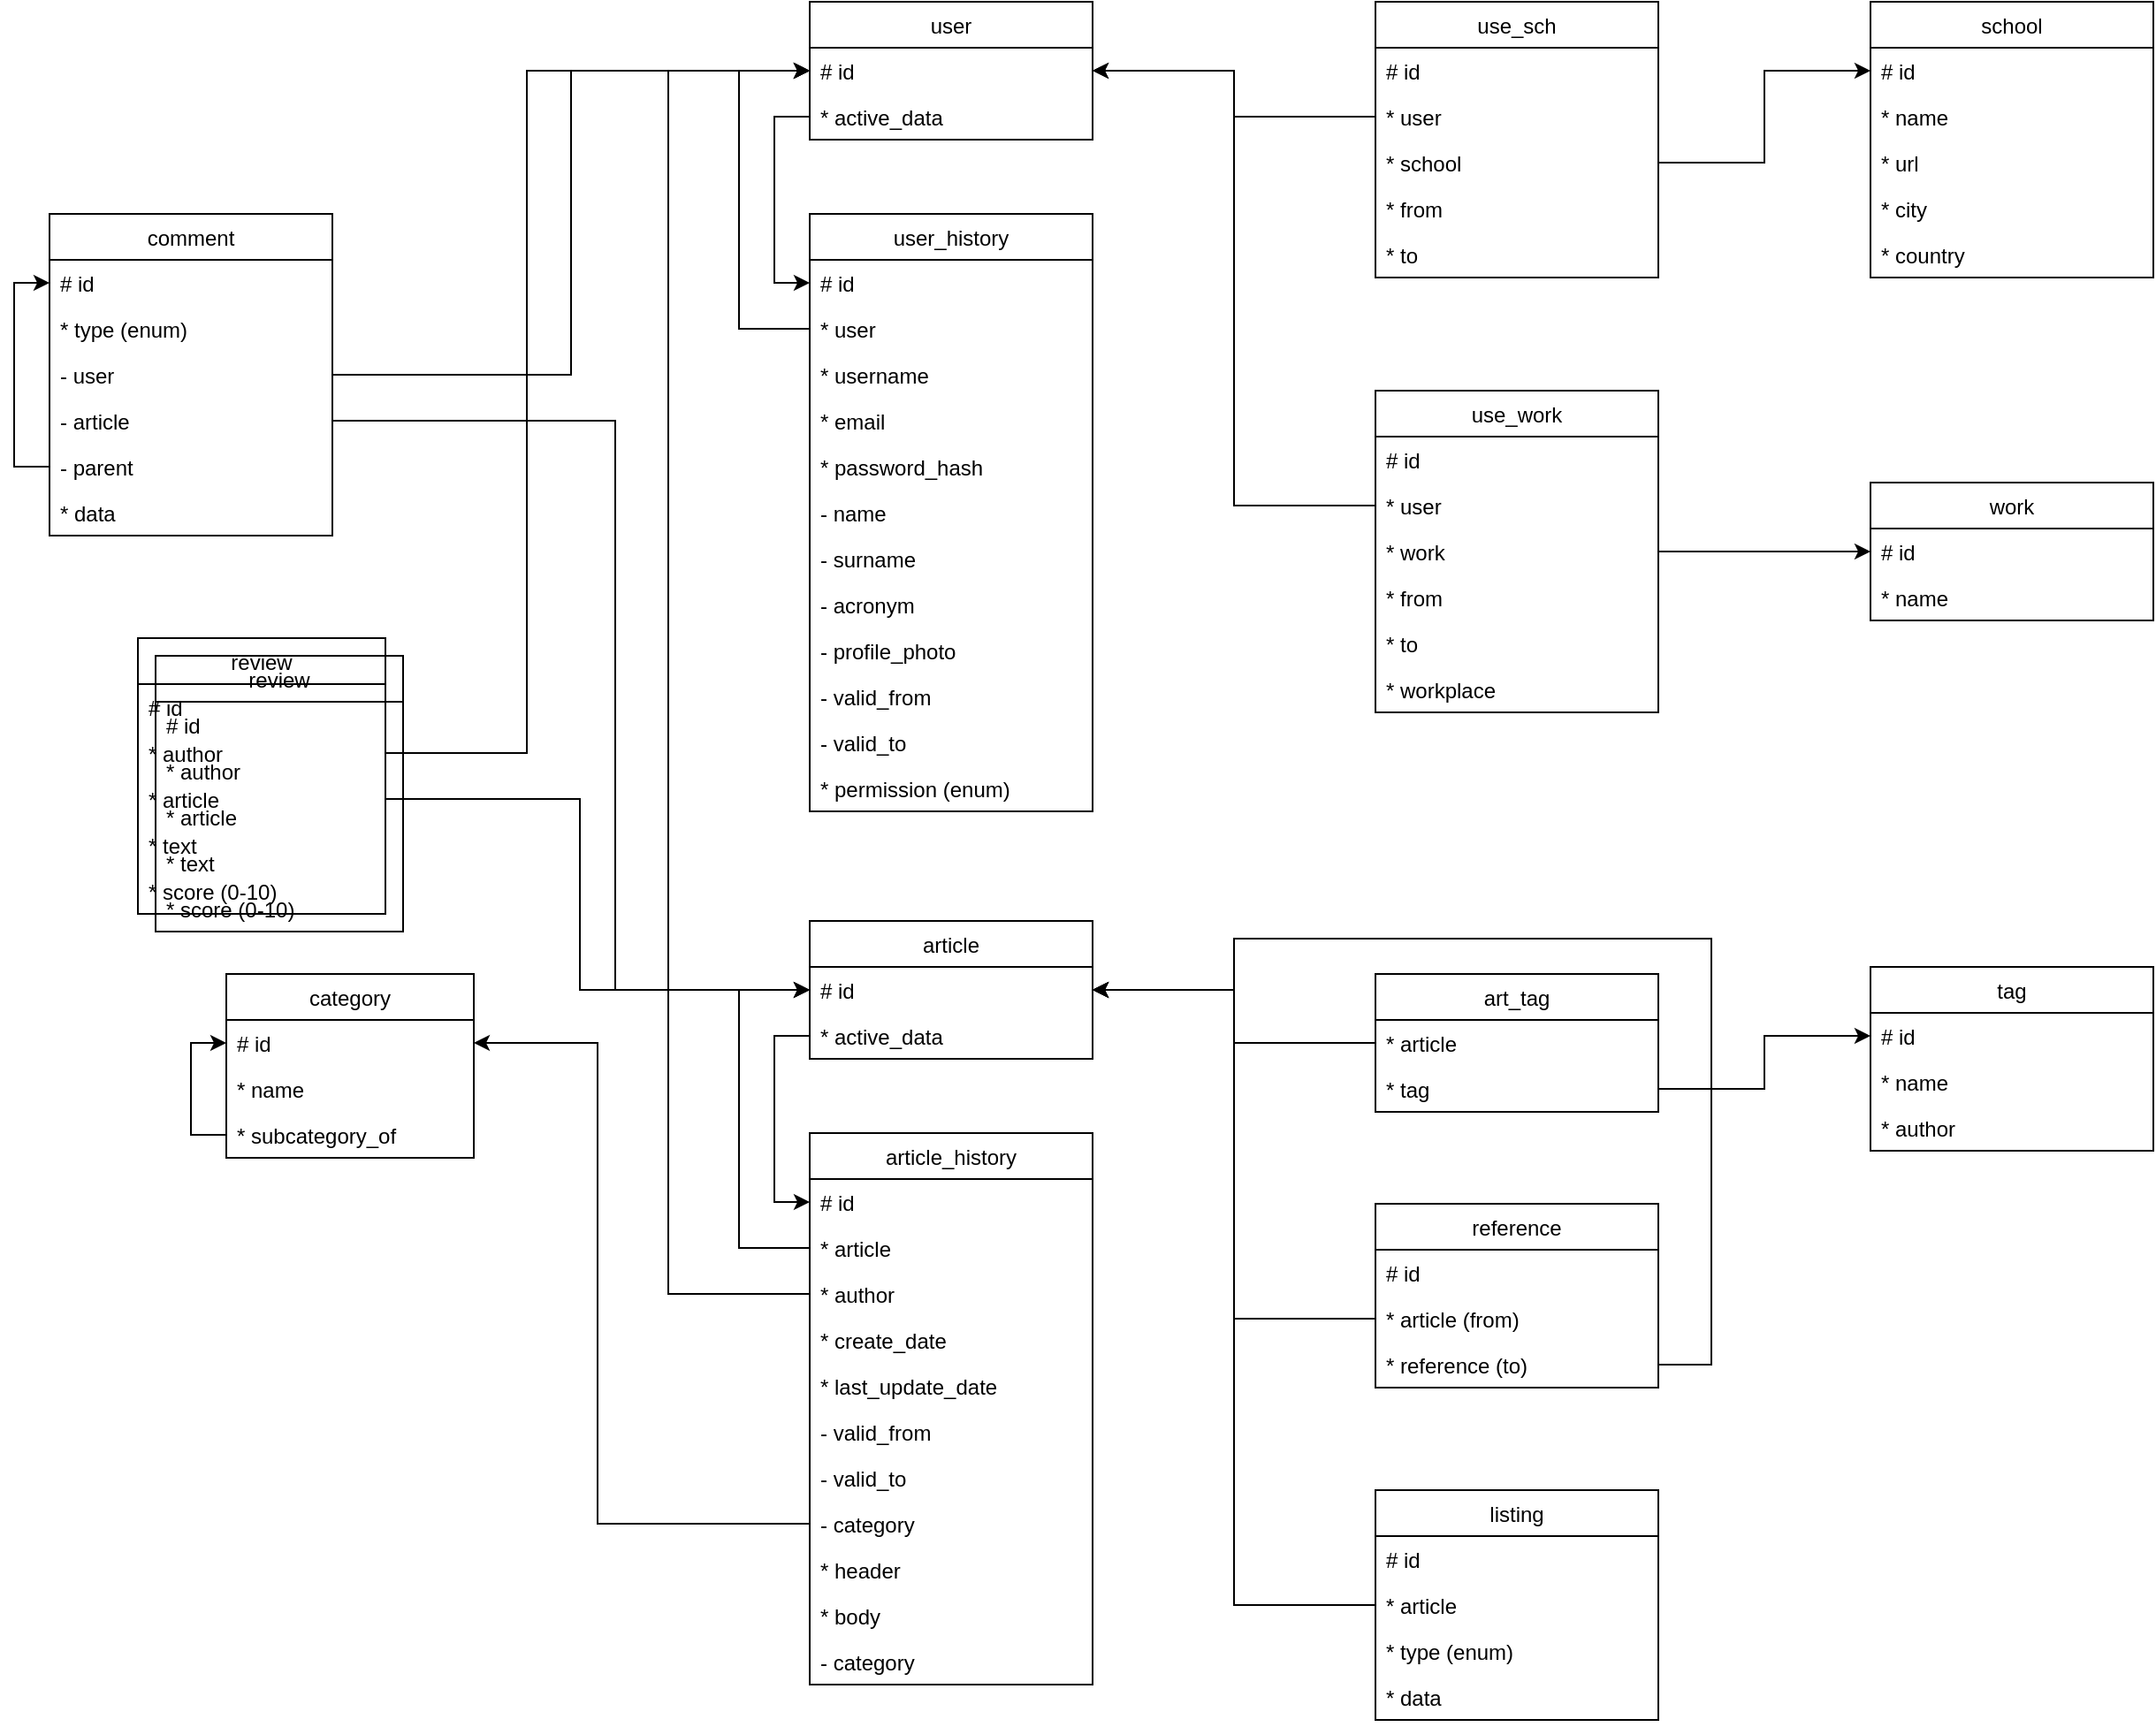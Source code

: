 <mxfile version="12.9.3" type="device"><diagram id="JvazADtCFa9MRo5iJ1NF" name="Page-1"><mxGraphModel dx="3200" dy="1174" grid="1" gridSize="10" guides="1" tooltips="1" connect="1" arrows="1" fold="1" page="1" pageScale="1" pageWidth="1169" pageHeight="827" background="none" math="0" shadow="0"><root><mxCell id="0"/><mxCell id="1" parent="0"/><mxCell id="VIDvKCLMks86Vy_skXBX-1" value="user" style="swimlane;fontStyle=0;childLayout=stackLayout;horizontal=1;startSize=26;fillColor=none;horizontalStack=0;resizeParent=1;resizeParentMax=0;resizeLast=0;collapsible=1;marginBottom=0;" vertex="1" parent="1"><mxGeometry x="200" y="280" width="160" height="78" as="geometry"/></mxCell><mxCell id="VIDvKCLMks86Vy_skXBX-2" value="# id" style="text;strokeColor=none;fillColor=none;align=left;verticalAlign=top;spacingLeft=4;spacingRight=4;overflow=hidden;rotatable=0;points=[[0,0.5],[1,0.5]];portConstraint=eastwest;" vertex="1" parent="VIDvKCLMks86Vy_skXBX-1"><mxGeometry y="26" width="160" height="26" as="geometry"/></mxCell><mxCell id="VIDvKCLMks86Vy_skXBX-77" value="* active_data" style="text;strokeColor=none;fillColor=none;align=left;verticalAlign=top;spacingLeft=4;spacingRight=4;overflow=hidden;rotatable=0;points=[[0,0.5],[1,0.5]];portConstraint=eastwest;" vertex="1" parent="VIDvKCLMks86Vy_skXBX-1"><mxGeometry y="52" width="160" height="26" as="geometry"/></mxCell><mxCell id="VIDvKCLMks86Vy_skXBX-10" value="user_history" style="swimlane;fontStyle=0;childLayout=stackLayout;horizontal=1;startSize=26;fillColor=none;horizontalStack=0;resizeParent=1;resizeParentMax=0;resizeLast=0;collapsible=1;marginBottom=0;" vertex="1" parent="1"><mxGeometry x="200" y="400" width="160" height="338" as="geometry"/></mxCell><mxCell id="VIDvKCLMks86Vy_skXBX-79" value="# id" style="text;strokeColor=none;fillColor=none;align=left;verticalAlign=top;spacingLeft=4;spacingRight=4;overflow=hidden;rotatable=0;points=[[0,0.5],[1,0.5]];portConstraint=eastwest;" vertex="1" parent="VIDvKCLMks86Vy_skXBX-10"><mxGeometry y="26" width="160" height="26" as="geometry"/></mxCell><mxCell id="VIDvKCLMks86Vy_skXBX-11" value="* user" style="text;strokeColor=none;fillColor=none;align=left;verticalAlign=top;spacingLeft=4;spacingRight=4;overflow=hidden;rotatable=0;points=[[0,0.5],[1,0.5]];portConstraint=eastwest;" vertex="1" parent="VIDvKCLMks86Vy_skXBX-10"><mxGeometry y="52" width="160" height="26" as="geometry"/></mxCell><mxCell id="VIDvKCLMks86Vy_skXBX-12" value="* username" style="text;strokeColor=none;fillColor=none;align=left;verticalAlign=top;spacingLeft=4;spacingRight=4;overflow=hidden;rotatable=0;points=[[0,0.5],[1,0.5]];portConstraint=eastwest;" vertex="1" parent="VIDvKCLMks86Vy_skXBX-10"><mxGeometry y="78" width="160" height="26" as="geometry"/></mxCell><mxCell id="VIDvKCLMks86Vy_skXBX-14" value="* email" style="text;strokeColor=none;fillColor=none;align=left;verticalAlign=top;spacingLeft=4;spacingRight=4;overflow=hidden;rotatable=0;points=[[0,0.5],[1,0.5]];portConstraint=eastwest;" vertex="1" parent="VIDvKCLMks86Vy_skXBX-10"><mxGeometry y="104" width="160" height="26" as="geometry"/></mxCell><mxCell id="VIDvKCLMks86Vy_skXBX-15" value="* password_hash" style="text;strokeColor=none;fillColor=none;align=left;verticalAlign=top;spacingLeft=4;spacingRight=4;overflow=hidden;rotatable=0;points=[[0,0.5],[1,0.5]];portConstraint=eastwest;" vertex="1" parent="VIDvKCLMks86Vy_skXBX-10"><mxGeometry y="130" width="160" height="26" as="geometry"/></mxCell><mxCell id="VIDvKCLMks86Vy_skXBX-16" value="- name" style="text;strokeColor=none;fillColor=none;align=left;verticalAlign=top;spacingLeft=4;spacingRight=4;overflow=hidden;rotatable=0;points=[[0,0.5],[1,0.5]];portConstraint=eastwest;" vertex="1" parent="VIDvKCLMks86Vy_skXBX-10"><mxGeometry y="156" width="160" height="26" as="geometry"/></mxCell><mxCell id="VIDvKCLMks86Vy_skXBX-17" value="- surname" style="text;strokeColor=none;fillColor=none;align=left;verticalAlign=top;spacingLeft=4;spacingRight=4;overflow=hidden;rotatable=0;points=[[0,0.5],[1,0.5]];portConstraint=eastwest;" vertex="1" parent="VIDvKCLMks86Vy_skXBX-10"><mxGeometry y="182" width="160" height="26" as="geometry"/></mxCell><mxCell id="VIDvKCLMks86Vy_skXBX-18" value="- acronym" style="text;strokeColor=none;fillColor=none;align=left;verticalAlign=top;spacingLeft=4;spacingRight=4;overflow=hidden;rotatable=0;points=[[0,0.5],[1,0.5]];portConstraint=eastwest;" vertex="1" parent="VIDvKCLMks86Vy_skXBX-10"><mxGeometry y="208" width="160" height="26" as="geometry"/></mxCell><mxCell id="VIDvKCLMks86Vy_skXBX-19" value="- profile_photo" style="text;strokeColor=none;fillColor=none;align=left;verticalAlign=top;spacingLeft=4;spacingRight=4;overflow=hidden;rotatable=0;points=[[0,0.5],[1,0.5]];portConstraint=eastwest;" vertex="1" parent="VIDvKCLMks86Vy_skXBX-10"><mxGeometry y="234" width="160" height="26" as="geometry"/></mxCell><mxCell id="VIDvKCLMks86Vy_skXBX-75" value="- valid_from" style="text;strokeColor=none;fillColor=none;align=left;verticalAlign=top;spacingLeft=4;spacingRight=4;overflow=hidden;rotatable=0;points=[[0,0.5],[1,0.5]];portConstraint=eastwest;" vertex="1" parent="VIDvKCLMks86Vy_skXBX-10"><mxGeometry y="260" width="160" height="26" as="geometry"/></mxCell><mxCell id="VIDvKCLMks86Vy_skXBX-76" value="- valid_to" style="text;strokeColor=none;fillColor=none;align=left;verticalAlign=top;spacingLeft=4;spacingRight=4;overflow=hidden;rotatable=0;points=[[0,0.5],[1,0.5]];portConstraint=eastwest;" vertex="1" parent="VIDvKCLMks86Vy_skXBX-10"><mxGeometry y="286" width="160" height="26" as="geometry"/></mxCell><mxCell id="VIDvKCLMks86Vy_skXBX-126" value="* permission (enum)" style="text;strokeColor=none;fillColor=none;align=left;verticalAlign=top;spacingLeft=4;spacingRight=4;overflow=hidden;rotatable=0;points=[[0,0.5],[1,0.5]];portConstraint=eastwest;" vertex="1" parent="VIDvKCLMks86Vy_skXBX-10"><mxGeometry y="312" width="160" height="26" as="geometry"/></mxCell><mxCell id="VIDvKCLMks86Vy_skXBX-21" value="school" style="swimlane;fontStyle=0;childLayout=stackLayout;horizontal=1;startSize=26;fillColor=none;horizontalStack=0;resizeParent=1;resizeParentMax=0;resizeLast=0;collapsible=1;marginBottom=0;" vertex="1" parent="1"><mxGeometry x="800" y="280" width="160" height="156" as="geometry"/></mxCell><mxCell id="VIDvKCLMks86Vy_skXBX-22" value="# id" style="text;strokeColor=none;fillColor=none;align=left;verticalAlign=top;spacingLeft=4;spacingRight=4;overflow=hidden;rotatable=0;points=[[0,0.5],[1,0.5]];portConstraint=eastwest;" vertex="1" parent="VIDvKCLMks86Vy_skXBX-21"><mxGeometry y="26" width="160" height="26" as="geometry"/></mxCell><mxCell id="VIDvKCLMks86Vy_skXBX-23" value="* name" style="text;strokeColor=none;fillColor=none;align=left;verticalAlign=top;spacingLeft=4;spacingRight=4;overflow=hidden;rotatable=0;points=[[0,0.5],[1,0.5]];portConstraint=eastwest;" vertex="1" parent="VIDvKCLMks86Vy_skXBX-21"><mxGeometry y="52" width="160" height="26" as="geometry"/></mxCell><mxCell id="VIDvKCLMks86Vy_skXBX-25" value="* url" style="text;strokeColor=none;fillColor=none;align=left;verticalAlign=top;spacingLeft=4;spacingRight=4;overflow=hidden;rotatable=0;points=[[0,0.5],[1,0.5]];portConstraint=eastwest;" vertex="1" parent="VIDvKCLMks86Vy_skXBX-21"><mxGeometry y="78" width="160" height="26" as="geometry"/></mxCell><mxCell id="VIDvKCLMks86Vy_skXBX-26" value="* city" style="text;strokeColor=none;fillColor=none;align=left;verticalAlign=top;spacingLeft=4;spacingRight=4;overflow=hidden;rotatable=0;points=[[0,0.5],[1,0.5]];portConstraint=eastwest;" vertex="1" parent="VIDvKCLMks86Vy_skXBX-21"><mxGeometry y="104" width="160" height="26" as="geometry"/></mxCell><mxCell id="VIDvKCLMks86Vy_skXBX-24" value="* country" style="text;strokeColor=none;fillColor=none;align=left;verticalAlign=top;spacingLeft=4;spacingRight=4;overflow=hidden;rotatable=0;points=[[0,0.5],[1,0.5]];portConstraint=eastwest;" vertex="1" parent="VIDvKCLMks86Vy_skXBX-21"><mxGeometry y="130" width="160" height="26" as="geometry"/></mxCell><mxCell id="VIDvKCLMks86Vy_skXBX-31" value="use_sch" style="swimlane;fontStyle=0;childLayout=stackLayout;horizontal=1;startSize=26;fillColor=none;horizontalStack=0;resizeParent=1;resizeParentMax=0;resizeLast=0;collapsible=1;marginBottom=0;" vertex="1" parent="1"><mxGeometry x="520" y="280" width="160" height="156" as="geometry"/></mxCell><mxCell id="VIDvKCLMks86Vy_skXBX-32" value="# id" style="text;strokeColor=none;fillColor=none;align=left;verticalAlign=top;spacingLeft=4;spacingRight=4;overflow=hidden;rotatable=0;points=[[0,0.5],[1,0.5]];portConstraint=eastwest;" vertex="1" parent="VIDvKCLMks86Vy_skXBX-31"><mxGeometry y="26" width="160" height="26" as="geometry"/></mxCell><mxCell id="VIDvKCLMks86Vy_skXBX-33" value="* user" style="text;strokeColor=none;fillColor=none;align=left;verticalAlign=top;spacingLeft=4;spacingRight=4;overflow=hidden;rotatable=0;points=[[0,0.5],[1,0.5]];portConstraint=eastwest;" vertex="1" parent="VIDvKCLMks86Vy_skXBX-31"><mxGeometry y="52" width="160" height="26" as="geometry"/></mxCell><mxCell id="VIDvKCLMks86Vy_skXBX-38" value="* school" style="text;strokeColor=none;fillColor=none;align=left;verticalAlign=top;spacingLeft=4;spacingRight=4;overflow=hidden;rotatable=0;points=[[0,0.5],[1,0.5]];portConstraint=eastwest;" vertex="1" parent="VIDvKCLMks86Vy_skXBX-31"><mxGeometry y="78" width="160" height="26" as="geometry"/></mxCell><mxCell id="VIDvKCLMks86Vy_skXBX-39" value="* from" style="text;strokeColor=none;fillColor=none;align=left;verticalAlign=top;spacingLeft=4;spacingRight=4;overflow=hidden;rotatable=0;points=[[0,0.5],[1,0.5]];portConstraint=eastwest;" vertex="1" parent="VIDvKCLMks86Vy_skXBX-31"><mxGeometry y="104" width="160" height="26" as="geometry"/></mxCell><mxCell id="VIDvKCLMks86Vy_skXBX-34" value="* to" style="text;strokeColor=none;fillColor=none;align=left;verticalAlign=top;spacingLeft=4;spacingRight=4;overflow=hidden;rotatable=0;points=[[0,0.5],[1,0.5]];portConstraint=eastwest;" vertex="1" parent="VIDvKCLMks86Vy_skXBX-31"><mxGeometry y="130" width="160" height="26" as="geometry"/></mxCell><mxCell id="VIDvKCLMks86Vy_skXBX-40" style="edgeStyle=orthogonalEdgeStyle;rounded=0;orthogonalLoop=1;jettySize=auto;html=1;exitX=1;exitY=0.5;exitDx=0;exitDy=0;entryX=0;entryY=0.5;entryDx=0;entryDy=0;" edge="1" parent="1" source="VIDvKCLMks86Vy_skXBX-38" target="VIDvKCLMks86Vy_skXBX-22"><mxGeometry relative="1" as="geometry"/></mxCell><mxCell id="VIDvKCLMks86Vy_skXBX-41" style="edgeStyle=orthogonalEdgeStyle;rounded=0;orthogonalLoop=1;jettySize=auto;html=1;exitX=0;exitY=0.5;exitDx=0;exitDy=0;entryX=1;entryY=0.5;entryDx=0;entryDy=0;" edge="1" parent="1" source="VIDvKCLMks86Vy_skXBX-33" target="VIDvKCLMks86Vy_skXBX-2"><mxGeometry relative="1" as="geometry"/></mxCell><mxCell id="VIDvKCLMks86Vy_skXBX-42" style="edgeStyle=orthogonalEdgeStyle;rounded=0;orthogonalLoop=1;jettySize=auto;html=1;exitX=0;exitY=0.5;exitDx=0;exitDy=0;entryX=0;entryY=0.5;entryDx=0;entryDy=0;" edge="1" parent="1" source="VIDvKCLMks86Vy_skXBX-11" target="VIDvKCLMks86Vy_skXBX-2"><mxGeometry relative="1" as="geometry"><Array as="points"><mxPoint x="160" y="465"/><mxPoint x="160" y="319"/></Array></mxGeometry></mxCell><mxCell id="VIDvKCLMks86Vy_skXBX-43" value="use_work" style="swimlane;fontStyle=0;childLayout=stackLayout;horizontal=1;startSize=26;fillColor=none;horizontalStack=0;resizeParent=1;resizeParentMax=0;resizeLast=0;collapsible=1;marginBottom=0;" vertex="1" parent="1"><mxGeometry x="520" y="500" width="160" height="182" as="geometry"/></mxCell><mxCell id="VIDvKCLMks86Vy_skXBX-44" value="# id" style="text;strokeColor=none;fillColor=none;align=left;verticalAlign=top;spacingLeft=4;spacingRight=4;overflow=hidden;rotatable=0;points=[[0,0.5],[1,0.5]];portConstraint=eastwest;" vertex="1" parent="VIDvKCLMks86Vy_skXBX-43"><mxGeometry y="26" width="160" height="26" as="geometry"/></mxCell><mxCell id="VIDvKCLMks86Vy_skXBX-45" value="* user" style="text;strokeColor=none;fillColor=none;align=left;verticalAlign=top;spacingLeft=4;spacingRight=4;overflow=hidden;rotatable=0;points=[[0,0.5],[1,0.5]];portConstraint=eastwest;" vertex="1" parent="VIDvKCLMks86Vy_skXBX-43"><mxGeometry y="52" width="160" height="26" as="geometry"/></mxCell><mxCell id="VIDvKCLMks86Vy_skXBX-46" value="* work" style="text;strokeColor=none;fillColor=none;align=left;verticalAlign=top;spacingLeft=4;spacingRight=4;overflow=hidden;rotatable=0;points=[[0,0.5],[1,0.5]];portConstraint=eastwest;" vertex="1" parent="VIDvKCLMks86Vy_skXBX-43"><mxGeometry y="78" width="160" height="26" as="geometry"/></mxCell><mxCell id="VIDvKCLMks86Vy_skXBX-47" value="* from" style="text;strokeColor=none;fillColor=none;align=left;verticalAlign=top;spacingLeft=4;spacingRight=4;overflow=hidden;rotatable=0;points=[[0,0.5],[1,0.5]];portConstraint=eastwest;" vertex="1" parent="VIDvKCLMks86Vy_skXBX-43"><mxGeometry y="104" width="160" height="26" as="geometry"/></mxCell><mxCell id="VIDvKCLMks86Vy_skXBX-48" value="* to" style="text;strokeColor=none;fillColor=none;align=left;verticalAlign=top;spacingLeft=4;spacingRight=4;overflow=hidden;rotatable=0;points=[[0,0.5],[1,0.5]];portConstraint=eastwest;" vertex="1" parent="VIDvKCLMks86Vy_skXBX-43"><mxGeometry y="130" width="160" height="26" as="geometry"/></mxCell><mxCell id="VIDvKCLMks86Vy_skXBX-49" value="* workplace" style="text;strokeColor=none;fillColor=none;align=left;verticalAlign=top;spacingLeft=4;spacingRight=4;overflow=hidden;rotatable=0;points=[[0,0.5],[1,0.5]];portConstraint=eastwest;" vertex="1" parent="VIDvKCLMks86Vy_skXBX-43"><mxGeometry y="156" width="160" height="26" as="geometry"/></mxCell><mxCell id="VIDvKCLMks86Vy_skXBX-50" style="edgeStyle=orthogonalEdgeStyle;rounded=0;orthogonalLoop=1;jettySize=auto;html=1;exitX=1;exitY=0.5;exitDx=0;exitDy=0;entryX=0;entryY=0.5;entryDx=0;entryDy=0;" edge="1" parent="1" source="VIDvKCLMks86Vy_skXBX-46" target="VIDvKCLMks86Vy_skXBX-28"><mxGeometry relative="1" as="geometry"/></mxCell><mxCell id="VIDvKCLMks86Vy_skXBX-51" style="edgeStyle=orthogonalEdgeStyle;rounded=0;orthogonalLoop=1;jettySize=auto;html=1;exitX=0;exitY=0.5;exitDx=0;exitDy=0;entryX=1;entryY=0.5;entryDx=0;entryDy=0;" edge="1" parent="1" source="VIDvKCLMks86Vy_skXBX-45" target="VIDvKCLMks86Vy_skXBX-2"><mxGeometry relative="1" as="geometry"/></mxCell><mxCell id="VIDvKCLMks86Vy_skXBX-81" style="edgeStyle=orthogonalEdgeStyle;rounded=0;orthogonalLoop=1;jettySize=auto;html=1;exitX=0;exitY=0.5;exitDx=0;exitDy=0;entryX=0;entryY=0.5;entryDx=0;entryDy=0;" edge="1" parent="1" source="VIDvKCLMks86Vy_skXBX-77" target="VIDvKCLMks86Vy_skXBX-79"><mxGeometry relative="1" as="geometry"><Array as="points"><mxPoint x="180" y="345"/><mxPoint x="180" y="439"/></Array></mxGeometry></mxCell><mxCell id="VIDvKCLMks86Vy_skXBX-71" value="article" style="swimlane;fontStyle=0;childLayout=stackLayout;horizontal=1;startSize=26;fillColor=none;horizontalStack=0;resizeParent=1;resizeParentMax=0;resizeLast=0;collapsible=1;marginBottom=0;" vertex="1" parent="1"><mxGeometry x="200" y="800" width="160" height="78" as="geometry"><mxRectangle x="200" y="760" width="90" height="26" as="alternateBounds"/></mxGeometry></mxCell><mxCell id="VIDvKCLMks86Vy_skXBX-72" value="# id" style="text;strokeColor=none;fillColor=none;align=left;verticalAlign=top;spacingLeft=4;spacingRight=4;overflow=hidden;rotatable=0;points=[[0,0.5],[1,0.5]];portConstraint=eastwest;" vertex="1" parent="VIDvKCLMks86Vy_skXBX-71"><mxGeometry y="26" width="160" height="26" as="geometry"/></mxCell><mxCell id="VIDvKCLMks86Vy_skXBX-82" value="* active_data" style="text;strokeColor=none;fillColor=none;align=left;verticalAlign=top;spacingLeft=4;spacingRight=4;overflow=hidden;rotatable=0;points=[[0,0.5],[1,0.5]];portConstraint=eastwest;" vertex="1" parent="VIDvKCLMks86Vy_skXBX-71"><mxGeometry y="52" width="160" height="26" as="geometry"/></mxCell><mxCell id="VIDvKCLMks86Vy_skXBX-27" value="work" style="swimlane;fontStyle=0;childLayout=stackLayout;horizontal=1;startSize=26;fillColor=none;horizontalStack=0;resizeParent=1;resizeParentMax=0;resizeLast=0;collapsible=1;marginBottom=0;" vertex="1" parent="1"><mxGeometry x="800" y="552" width="160" height="78" as="geometry"/></mxCell><mxCell id="VIDvKCLMks86Vy_skXBX-28" value="# id" style="text;strokeColor=none;fillColor=none;align=left;verticalAlign=top;spacingLeft=4;spacingRight=4;overflow=hidden;rotatable=0;points=[[0,0.5],[1,0.5]];portConstraint=eastwest;" vertex="1" parent="VIDvKCLMks86Vy_skXBX-27"><mxGeometry y="26" width="160" height="26" as="geometry"/></mxCell><mxCell id="VIDvKCLMks86Vy_skXBX-29" value="* name" style="text;strokeColor=none;fillColor=none;align=left;verticalAlign=top;spacingLeft=4;spacingRight=4;overflow=hidden;rotatable=0;points=[[0,0.5],[1,0.5]];portConstraint=eastwest;" vertex="1" parent="VIDvKCLMks86Vy_skXBX-27"><mxGeometry y="52" width="160" height="26" as="geometry"/></mxCell><mxCell id="VIDvKCLMks86Vy_skXBX-83" value="article_history" style="swimlane;fontStyle=0;childLayout=stackLayout;horizontal=1;startSize=26;fillColor=none;horizontalStack=0;resizeParent=1;resizeParentMax=0;resizeLast=0;collapsible=1;marginBottom=0;" vertex="1" parent="1"><mxGeometry x="200" y="920" width="160" height="312" as="geometry"/></mxCell><mxCell id="VIDvKCLMks86Vy_skXBX-84" value="# id" style="text;strokeColor=none;fillColor=none;align=left;verticalAlign=top;spacingLeft=4;spacingRight=4;overflow=hidden;rotatable=0;points=[[0,0.5],[1,0.5]];portConstraint=eastwest;" vertex="1" parent="VIDvKCLMks86Vy_skXBX-83"><mxGeometry y="26" width="160" height="26" as="geometry"/></mxCell><mxCell id="VIDvKCLMks86Vy_skXBX-85" value="* article" style="text;strokeColor=none;fillColor=none;align=left;verticalAlign=top;spacingLeft=4;spacingRight=4;overflow=hidden;rotatable=0;points=[[0,0.5],[1,0.5]];portConstraint=eastwest;" vertex="1" parent="VIDvKCLMks86Vy_skXBX-83"><mxGeometry y="52" width="160" height="26" as="geometry"/></mxCell><mxCell id="VIDvKCLMks86Vy_skXBX-86" value="* author" style="text;strokeColor=none;fillColor=none;align=left;verticalAlign=top;spacingLeft=4;spacingRight=4;overflow=hidden;rotatable=0;points=[[0,0.5],[1,0.5]];portConstraint=eastwest;" vertex="1" parent="VIDvKCLMks86Vy_skXBX-83"><mxGeometry y="78" width="160" height="26" as="geometry"/></mxCell><mxCell id="VIDvKCLMks86Vy_skXBX-87" value="* create_date" style="text;strokeColor=none;fillColor=none;align=left;verticalAlign=top;spacingLeft=4;spacingRight=4;overflow=hidden;rotatable=0;points=[[0,0.5],[1,0.5]];portConstraint=eastwest;" vertex="1" parent="VIDvKCLMks86Vy_skXBX-83"><mxGeometry y="104" width="160" height="26" as="geometry"/></mxCell><mxCell id="VIDvKCLMks86Vy_skXBX-88" value="* last_update_date" style="text;strokeColor=none;fillColor=none;align=left;verticalAlign=top;spacingLeft=4;spacingRight=4;overflow=hidden;rotatable=0;points=[[0,0.5],[1,0.5]];portConstraint=eastwest;" vertex="1" parent="VIDvKCLMks86Vy_skXBX-83"><mxGeometry y="130" width="160" height="26" as="geometry"/></mxCell><mxCell id="VIDvKCLMks86Vy_skXBX-89" value="- valid_from" style="text;strokeColor=none;fillColor=none;align=left;verticalAlign=top;spacingLeft=4;spacingRight=4;overflow=hidden;rotatable=0;points=[[0,0.5],[1,0.5]];portConstraint=eastwest;" vertex="1" parent="VIDvKCLMks86Vy_skXBX-83"><mxGeometry y="156" width="160" height="26" as="geometry"/></mxCell><mxCell id="VIDvKCLMks86Vy_skXBX-90" value="- valid_to" style="text;strokeColor=none;fillColor=none;align=left;verticalAlign=top;spacingLeft=4;spacingRight=4;overflow=hidden;rotatable=0;points=[[0,0.5],[1,0.5]];portConstraint=eastwest;" vertex="1" parent="VIDvKCLMks86Vy_skXBX-83"><mxGeometry y="182" width="160" height="26" as="geometry"/></mxCell><mxCell id="VIDvKCLMks86Vy_skXBX-91" value="- category" style="text;strokeColor=none;fillColor=none;align=left;verticalAlign=top;spacingLeft=4;spacingRight=4;overflow=hidden;rotatable=0;points=[[0,0.5],[1,0.5]];portConstraint=eastwest;" vertex="1" parent="VIDvKCLMks86Vy_skXBX-83"><mxGeometry y="208" width="160" height="26" as="geometry"/></mxCell><mxCell id="VIDvKCLMks86Vy_skXBX-101" value="* header" style="text;strokeColor=none;fillColor=none;align=left;verticalAlign=top;spacingLeft=4;spacingRight=4;overflow=hidden;rotatable=0;points=[[0,0.5],[1,0.5]];portConstraint=eastwest;" vertex="1" parent="VIDvKCLMks86Vy_skXBX-83"><mxGeometry y="234" width="160" height="26" as="geometry"/></mxCell><mxCell id="VIDvKCLMks86Vy_skXBX-103" value="* body" style="text;strokeColor=none;fillColor=none;align=left;verticalAlign=top;spacingLeft=4;spacingRight=4;overflow=hidden;rotatable=0;points=[[0,0.5],[1,0.5]];portConstraint=eastwest;" vertex="1" parent="VIDvKCLMks86Vy_skXBX-83"><mxGeometry y="260" width="160" height="26" as="geometry"/></mxCell><mxCell id="VIDvKCLMks86Vy_skXBX-102" value="- category" style="text;strokeColor=none;fillColor=none;align=left;verticalAlign=top;spacingLeft=4;spacingRight=4;overflow=hidden;rotatable=0;points=[[0,0.5],[1,0.5]];portConstraint=eastwest;" vertex="1" parent="VIDvKCLMks86Vy_skXBX-83"><mxGeometry y="286" width="160" height="26" as="geometry"/></mxCell><mxCell id="VIDvKCLMks86Vy_skXBX-92" style="edgeStyle=orthogonalEdgeStyle;rounded=0;orthogonalLoop=1;jettySize=auto;html=1;exitX=0;exitY=0.5;exitDx=0;exitDy=0;entryX=0;entryY=0.5;entryDx=0;entryDy=0;" edge="1" parent="1" source="VIDvKCLMks86Vy_skXBX-85" target="VIDvKCLMks86Vy_skXBX-72"><mxGeometry relative="1" as="geometry"><Array as="points"><mxPoint x="160" y="985"/><mxPoint x="160" y="839"/></Array></mxGeometry></mxCell><mxCell id="VIDvKCLMks86Vy_skXBX-93" style="edgeStyle=orthogonalEdgeStyle;rounded=0;orthogonalLoop=1;jettySize=auto;html=1;exitX=0;exitY=0.5;exitDx=0;exitDy=0;entryX=0;entryY=0.5;entryDx=0;entryDy=0;" edge="1" parent="1" source="VIDvKCLMks86Vy_skXBX-82" target="VIDvKCLMks86Vy_skXBX-84"><mxGeometry relative="1" as="geometry"/></mxCell><mxCell id="VIDvKCLMks86Vy_skXBX-94" style="edgeStyle=orthogonalEdgeStyle;rounded=0;orthogonalLoop=1;jettySize=auto;html=1;exitX=0;exitY=0.5;exitDx=0;exitDy=0;entryX=0;entryY=0.5;entryDx=0;entryDy=0;" edge="1" parent="1" source="VIDvKCLMks86Vy_skXBX-86" target="VIDvKCLMks86Vy_skXBX-2"><mxGeometry relative="1" as="geometry"><Array as="points"><mxPoint x="120" y="1011"/><mxPoint x="120" y="319"/></Array></mxGeometry></mxCell><mxCell id="VIDvKCLMks86Vy_skXBX-95" value="category" style="swimlane;fontStyle=0;childLayout=stackLayout;horizontal=1;startSize=26;fillColor=none;horizontalStack=0;resizeParent=1;resizeParentMax=0;resizeLast=0;collapsible=1;marginBottom=0;" vertex="1" parent="1"><mxGeometry x="-130" y="830" width="140" height="104" as="geometry"/></mxCell><mxCell id="VIDvKCLMks86Vy_skXBX-96" value="# id" style="text;strokeColor=none;fillColor=none;align=left;verticalAlign=top;spacingLeft=4;spacingRight=4;overflow=hidden;rotatable=0;points=[[0,0.5],[1,0.5]];portConstraint=eastwest;" vertex="1" parent="VIDvKCLMks86Vy_skXBX-95"><mxGeometry y="26" width="140" height="26" as="geometry"/></mxCell><mxCell id="VIDvKCLMks86Vy_skXBX-97" value="* name" style="text;strokeColor=none;fillColor=none;align=left;verticalAlign=top;spacingLeft=4;spacingRight=4;overflow=hidden;rotatable=0;points=[[0,0.5],[1,0.5]];portConstraint=eastwest;" vertex="1" parent="VIDvKCLMks86Vy_skXBX-95"><mxGeometry y="52" width="140" height="26" as="geometry"/></mxCell><mxCell id="VIDvKCLMks86Vy_skXBX-99" style="edgeStyle=orthogonalEdgeStyle;rounded=0;orthogonalLoop=1;jettySize=auto;html=1;exitX=0;exitY=0.5;exitDx=0;exitDy=0;entryX=0;entryY=0.5;entryDx=0;entryDy=0;" edge="1" parent="VIDvKCLMks86Vy_skXBX-95" source="VIDvKCLMks86Vy_skXBX-98" target="VIDvKCLMks86Vy_skXBX-96"><mxGeometry relative="1" as="geometry"/></mxCell><mxCell id="VIDvKCLMks86Vy_skXBX-98" value="* subcategory_of" style="text;strokeColor=none;fillColor=none;align=left;verticalAlign=top;spacingLeft=4;spacingRight=4;overflow=hidden;rotatable=0;points=[[0,0.5],[1,0.5]];portConstraint=eastwest;" vertex="1" parent="VIDvKCLMks86Vy_skXBX-95"><mxGeometry y="78" width="140" height="26" as="geometry"/></mxCell><mxCell id="VIDvKCLMks86Vy_skXBX-100" style="edgeStyle=orthogonalEdgeStyle;rounded=0;orthogonalLoop=1;jettySize=auto;html=1;exitX=0;exitY=0.5;exitDx=0;exitDy=0;entryX=1;entryY=0.5;entryDx=0;entryDy=0;" edge="1" parent="1" source="VIDvKCLMks86Vy_skXBX-91" target="VIDvKCLMks86Vy_skXBX-96"><mxGeometry relative="1" as="geometry"><Array as="points"><mxPoint x="80" y="1141"/><mxPoint x="80" y="869"/></Array></mxGeometry></mxCell><mxCell id="VIDvKCLMks86Vy_skXBX-104" value="tag" style="swimlane;fontStyle=0;childLayout=stackLayout;horizontal=1;startSize=26;fillColor=none;horizontalStack=0;resizeParent=1;resizeParentMax=0;resizeLast=0;collapsible=1;marginBottom=0;" vertex="1" parent="1"><mxGeometry x="800" y="826" width="160" height="104" as="geometry"/></mxCell><mxCell id="VIDvKCLMks86Vy_skXBX-105" value="# id" style="text;strokeColor=none;fillColor=none;align=left;verticalAlign=top;spacingLeft=4;spacingRight=4;overflow=hidden;rotatable=0;points=[[0,0.5],[1,0.5]];portConstraint=eastwest;" vertex="1" parent="VIDvKCLMks86Vy_skXBX-104"><mxGeometry y="26" width="160" height="26" as="geometry"/></mxCell><mxCell id="VIDvKCLMks86Vy_skXBX-106" value="* name" style="text;strokeColor=none;fillColor=none;align=left;verticalAlign=top;spacingLeft=4;spacingRight=4;overflow=hidden;rotatable=0;points=[[0,0.5],[1,0.5]];portConstraint=eastwest;" vertex="1" parent="VIDvKCLMks86Vy_skXBX-104"><mxGeometry y="52" width="160" height="26" as="geometry"/></mxCell><mxCell id="VIDvKCLMks86Vy_skXBX-107" value="* author" style="text;strokeColor=none;fillColor=none;align=left;verticalAlign=top;spacingLeft=4;spacingRight=4;overflow=hidden;rotatable=0;points=[[0,0.5],[1,0.5]];portConstraint=eastwest;" vertex="1" parent="VIDvKCLMks86Vy_skXBX-104"><mxGeometry y="78" width="160" height="26" as="geometry"/></mxCell><mxCell id="VIDvKCLMks86Vy_skXBX-108" value="art_tag" style="swimlane;fontStyle=0;childLayout=stackLayout;horizontal=1;startSize=26;fillColor=none;horizontalStack=0;resizeParent=1;resizeParentMax=0;resizeLast=0;collapsible=1;marginBottom=0;" vertex="1" parent="1"><mxGeometry x="520" y="830" width="160" height="78" as="geometry"/></mxCell><mxCell id="VIDvKCLMks86Vy_skXBX-110" value="* article" style="text;strokeColor=none;fillColor=none;align=left;verticalAlign=top;spacingLeft=4;spacingRight=4;overflow=hidden;rotatable=0;points=[[0,0.5],[1,0.5]];portConstraint=eastwest;" vertex="1" parent="VIDvKCLMks86Vy_skXBX-108"><mxGeometry y="26" width="160" height="26" as="geometry"/></mxCell><mxCell id="VIDvKCLMks86Vy_skXBX-111" value="* tag" style="text;strokeColor=none;fillColor=none;align=left;verticalAlign=top;spacingLeft=4;spacingRight=4;overflow=hidden;rotatable=0;points=[[0,0.5],[1,0.5]];portConstraint=eastwest;" vertex="1" parent="VIDvKCLMks86Vy_skXBX-108"><mxGeometry y="52" width="160" height="26" as="geometry"/></mxCell><mxCell id="VIDvKCLMks86Vy_skXBX-112" style="edgeStyle=orthogonalEdgeStyle;rounded=0;orthogonalLoop=1;jettySize=auto;html=1;exitX=0;exitY=0.5;exitDx=0;exitDy=0;entryX=1;entryY=0.5;entryDx=0;entryDy=0;" edge="1" parent="1" source="VIDvKCLMks86Vy_skXBX-110" target="VIDvKCLMks86Vy_skXBX-72"><mxGeometry relative="1" as="geometry"/></mxCell><mxCell id="VIDvKCLMks86Vy_skXBX-113" style="edgeStyle=orthogonalEdgeStyle;rounded=0;orthogonalLoop=1;jettySize=auto;html=1;exitX=1;exitY=0.5;exitDx=0;exitDy=0;entryX=0;entryY=0.5;entryDx=0;entryDy=0;" edge="1" parent="1" source="VIDvKCLMks86Vy_skXBX-111" target="VIDvKCLMks86Vy_skXBX-105"><mxGeometry relative="1" as="geometry"/></mxCell><mxCell id="VIDvKCLMks86Vy_skXBX-114" value="reference" style="swimlane;fontStyle=0;childLayout=stackLayout;horizontal=1;startSize=26;fillColor=none;horizontalStack=0;resizeParent=1;resizeParentMax=0;resizeLast=0;collapsible=1;marginBottom=0;" vertex="1" parent="1"><mxGeometry x="520" y="960" width="160" height="104" as="geometry"/></mxCell><mxCell id="VIDvKCLMks86Vy_skXBX-115" value="# id" style="text;strokeColor=none;fillColor=none;align=left;verticalAlign=top;spacingLeft=4;spacingRight=4;overflow=hidden;rotatable=0;points=[[0,0.5],[1,0.5]];portConstraint=eastwest;" vertex="1" parent="VIDvKCLMks86Vy_skXBX-114"><mxGeometry y="26" width="160" height="26" as="geometry"/></mxCell><mxCell id="VIDvKCLMks86Vy_skXBX-116" value="* article (from)" style="text;strokeColor=none;fillColor=none;align=left;verticalAlign=top;spacingLeft=4;spacingRight=4;overflow=hidden;rotatable=0;points=[[0,0.5],[1,0.5]];portConstraint=eastwest;" vertex="1" parent="VIDvKCLMks86Vy_skXBX-114"><mxGeometry y="52" width="160" height="26" as="geometry"/></mxCell><mxCell id="VIDvKCLMks86Vy_skXBX-117" value="* reference (to)" style="text;strokeColor=none;fillColor=none;align=left;verticalAlign=top;spacingLeft=4;spacingRight=4;overflow=hidden;rotatable=0;points=[[0,0.5],[1,0.5]];portConstraint=eastwest;" vertex="1" parent="VIDvKCLMks86Vy_skXBX-114"><mxGeometry y="78" width="160" height="26" as="geometry"/></mxCell><mxCell id="VIDvKCLMks86Vy_skXBX-118" style="edgeStyle=orthogonalEdgeStyle;rounded=0;orthogonalLoop=1;jettySize=auto;html=1;exitX=0;exitY=0.5;exitDx=0;exitDy=0;entryX=1;entryY=0.5;entryDx=0;entryDy=0;" edge="1" parent="1" source="VIDvKCLMks86Vy_skXBX-116" target="VIDvKCLMks86Vy_skXBX-72"><mxGeometry relative="1" as="geometry"/></mxCell><mxCell id="VIDvKCLMks86Vy_skXBX-119" style="edgeStyle=orthogonalEdgeStyle;rounded=0;orthogonalLoop=1;jettySize=auto;html=1;exitX=1;exitY=0.5;exitDx=0;exitDy=0;entryX=1;entryY=0.5;entryDx=0;entryDy=0;" edge="1" parent="1" source="VIDvKCLMks86Vy_skXBX-117" target="VIDvKCLMks86Vy_skXBX-72"><mxGeometry relative="1" as="geometry"><Array as="points"><mxPoint x="710" y="1051"/><mxPoint x="710" y="810"/><mxPoint x="440" y="810"/><mxPoint x="440" y="839"/></Array></mxGeometry></mxCell><mxCell id="VIDvKCLMks86Vy_skXBX-120" value="listing" style="swimlane;fontStyle=0;childLayout=stackLayout;horizontal=1;startSize=26;fillColor=none;horizontalStack=0;resizeParent=1;resizeParentMax=0;resizeLast=0;collapsible=1;marginBottom=0;" vertex="1" parent="1"><mxGeometry x="520" y="1122" width="160" height="130" as="geometry"/></mxCell><mxCell id="VIDvKCLMks86Vy_skXBX-121" value="# id" style="text;strokeColor=none;fillColor=none;align=left;verticalAlign=top;spacingLeft=4;spacingRight=4;overflow=hidden;rotatable=0;points=[[0,0.5],[1,0.5]];portConstraint=eastwest;" vertex="1" parent="VIDvKCLMks86Vy_skXBX-120"><mxGeometry y="26" width="160" height="26" as="geometry"/></mxCell><mxCell id="VIDvKCLMks86Vy_skXBX-122" value="* article" style="text;strokeColor=none;fillColor=none;align=left;verticalAlign=top;spacingLeft=4;spacingRight=4;overflow=hidden;rotatable=0;points=[[0,0.5],[1,0.5]];portConstraint=eastwest;" vertex="1" parent="VIDvKCLMks86Vy_skXBX-120"><mxGeometry y="52" width="160" height="26" as="geometry"/></mxCell><mxCell id="VIDvKCLMks86Vy_skXBX-123" value="* type (enum)" style="text;strokeColor=none;fillColor=none;align=left;verticalAlign=top;spacingLeft=4;spacingRight=4;overflow=hidden;rotatable=0;points=[[0,0.5],[1,0.5]];portConstraint=eastwest;" vertex="1" parent="VIDvKCLMks86Vy_skXBX-120"><mxGeometry y="78" width="160" height="26" as="geometry"/></mxCell><mxCell id="VIDvKCLMks86Vy_skXBX-124" value="* data" style="text;strokeColor=none;fillColor=none;align=left;verticalAlign=top;spacingLeft=4;spacingRight=4;overflow=hidden;rotatable=0;points=[[0,0.5],[1,0.5]];portConstraint=eastwest;" vertex="1" parent="VIDvKCLMks86Vy_skXBX-120"><mxGeometry y="104" width="160" height="26" as="geometry"/></mxCell><mxCell id="VIDvKCLMks86Vy_skXBX-125" style="edgeStyle=orthogonalEdgeStyle;rounded=0;orthogonalLoop=1;jettySize=auto;html=1;exitX=0;exitY=0.5;exitDx=0;exitDy=0;entryX=1;entryY=0.5;entryDx=0;entryDy=0;" edge="1" parent="1" source="VIDvKCLMks86Vy_skXBX-122" target="VIDvKCLMks86Vy_skXBX-72"><mxGeometry relative="1" as="geometry"/></mxCell><mxCell id="VIDvKCLMks86Vy_skXBX-136" style="edgeStyle=orthogonalEdgeStyle;rounded=0;orthogonalLoop=1;jettySize=auto;html=1;exitX=1;exitY=0.5;exitDx=0;exitDy=0;entryX=0;entryY=0.5;entryDx=0;entryDy=0;" edge="1" parent="1" source="VIDvKCLMks86Vy_skXBX-130" target="VIDvKCLMks86Vy_skXBX-2"><mxGeometry relative="1" as="geometry"/></mxCell><mxCell id="VIDvKCLMks86Vy_skXBX-137" style="edgeStyle=orthogonalEdgeStyle;rounded=0;orthogonalLoop=1;jettySize=auto;html=1;exitX=1;exitY=0.5;exitDx=0;exitDy=0;entryX=0;entryY=0.5;entryDx=0;entryDy=0;" edge="1" parent="1" source="VIDvKCLMks86Vy_skXBX-131" target="VIDvKCLMks86Vy_skXBX-72"><mxGeometry relative="1" as="geometry"><Array as="points"><mxPoint x="90" y="517"/><mxPoint x="90" y="839"/></Array></mxGeometry></mxCell><mxCell id="VIDvKCLMks86Vy_skXBX-146" style="edgeStyle=orthogonalEdgeStyle;rounded=0;orthogonalLoop=1;jettySize=auto;html=1;exitX=1;exitY=0.5;exitDx=0;exitDy=0;entryX=0;entryY=0.5;entryDx=0;entryDy=0;" edge="1" parent="1" source="VIDvKCLMks86Vy_skXBX-141" target="VIDvKCLMks86Vy_skXBX-72"><mxGeometry relative="1" as="geometry"><Array as="points"><mxPoint x="70" y="731"/><mxPoint x="70" y="839"/></Array></mxGeometry></mxCell><mxCell id="VIDvKCLMks86Vy_skXBX-147" style="edgeStyle=orthogonalEdgeStyle;rounded=0;orthogonalLoop=1;jettySize=auto;html=1;exitX=1;exitY=0.5;exitDx=0;exitDy=0;entryX=0;entryY=0.5;entryDx=0;entryDy=0;" edge="1" parent="1" source="VIDvKCLMks86Vy_skXBX-140" target="VIDvKCLMks86Vy_skXBX-2"><mxGeometry relative="1" as="geometry"><Array as="points"><mxPoint x="40" y="705"/><mxPoint x="40" y="319"/></Array></mxGeometry></mxCell><mxCell id="VIDvKCLMks86Vy_skXBX-127" value="comment" style="swimlane;fontStyle=0;childLayout=stackLayout;horizontal=1;startSize=26;fillColor=none;horizontalStack=0;resizeParent=1;resizeParentMax=0;resizeLast=0;collapsible=1;marginBottom=0;" vertex="1" parent="1"><mxGeometry x="-230" y="400" width="160" height="182" as="geometry"/></mxCell><mxCell id="VIDvKCLMks86Vy_skXBX-128" value="# id" style="text;strokeColor=none;fillColor=none;align=left;verticalAlign=top;spacingLeft=4;spacingRight=4;overflow=hidden;rotatable=0;points=[[0,0.5],[1,0.5]];portConstraint=eastwest;" vertex="1" parent="VIDvKCLMks86Vy_skXBX-127"><mxGeometry y="26" width="160" height="26" as="geometry"/></mxCell><mxCell id="VIDvKCLMks86Vy_skXBX-129" value="* type (enum)" style="text;strokeColor=none;fillColor=none;align=left;verticalAlign=top;spacingLeft=4;spacingRight=4;overflow=hidden;rotatable=0;points=[[0,0.5],[1,0.5]];portConstraint=eastwest;" vertex="1" parent="VIDvKCLMks86Vy_skXBX-127"><mxGeometry y="52" width="160" height="26" as="geometry"/></mxCell><mxCell id="VIDvKCLMks86Vy_skXBX-130" value="- user" style="text;strokeColor=none;fillColor=none;align=left;verticalAlign=top;spacingLeft=4;spacingRight=4;overflow=hidden;rotatable=0;points=[[0,0.5],[1,0.5]];portConstraint=eastwest;" vertex="1" parent="VIDvKCLMks86Vy_skXBX-127"><mxGeometry y="78" width="160" height="26" as="geometry"/></mxCell><mxCell id="VIDvKCLMks86Vy_skXBX-131" value="- article" style="text;strokeColor=none;fillColor=none;align=left;verticalAlign=top;spacingLeft=4;spacingRight=4;overflow=hidden;rotatable=0;points=[[0,0.5],[1,0.5]];portConstraint=eastwest;" vertex="1" parent="VIDvKCLMks86Vy_skXBX-127"><mxGeometry y="104" width="160" height="26" as="geometry"/></mxCell><mxCell id="VIDvKCLMks86Vy_skXBX-135" style="edgeStyle=orthogonalEdgeStyle;rounded=0;orthogonalLoop=1;jettySize=auto;html=1;exitX=0;exitY=0.5;exitDx=0;exitDy=0;entryX=0;entryY=0.5;entryDx=0;entryDy=0;" edge="1" parent="VIDvKCLMks86Vy_skXBX-127" source="VIDvKCLMks86Vy_skXBX-132" target="VIDvKCLMks86Vy_skXBX-128"><mxGeometry relative="1" as="geometry"/></mxCell><mxCell id="VIDvKCLMks86Vy_skXBX-132" value="- parent" style="text;strokeColor=none;fillColor=none;align=left;verticalAlign=top;spacingLeft=4;spacingRight=4;overflow=hidden;rotatable=0;points=[[0,0.5],[1,0.5]];portConstraint=eastwest;" vertex="1" parent="VIDvKCLMks86Vy_skXBX-127"><mxGeometry y="130" width="160" height="26" as="geometry"/></mxCell><mxCell id="VIDvKCLMks86Vy_skXBX-133" value="* data" style="text;strokeColor=none;fillColor=none;align=left;verticalAlign=top;spacingLeft=4;spacingRight=4;overflow=hidden;rotatable=0;points=[[0,0.5],[1,0.5]];portConstraint=eastwest;" vertex="1" parent="VIDvKCLMks86Vy_skXBX-127"><mxGeometry y="156" width="160" height="26" as="geometry"/></mxCell><mxCell id="VIDvKCLMks86Vy_skXBX-138" value="review" style="swimlane;fontStyle=0;childLayout=stackLayout;horizontal=1;startSize=26;fillColor=none;horizontalStack=0;resizeParent=1;resizeParentMax=0;resizeLast=0;collapsible=1;marginBottom=0;" vertex="1" parent="1"><mxGeometry x="-180" y="640" width="140" height="156" as="geometry"/></mxCell><mxCell id="VIDvKCLMks86Vy_skXBX-139" value="# id" style="text;strokeColor=none;fillColor=none;align=left;verticalAlign=top;spacingLeft=4;spacingRight=4;overflow=hidden;rotatable=0;points=[[0,0.5],[1,0.5]];portConstraint=eastwest;" vertex="1" parent="VIDvKCLMks86Vy_skXBX-138"><mxGeometry y="26" width="140" height="26" as="geometry"/></mxCell><mxCell id="VIDvKCLMks86Vy_skXBX-140" value="* author" style="text;strokeColor=none;fillColor=none;align=left;verticalAlign=top;spacingLeft=4;spacingRight=4;overflow=hidden;rotatable=0;points=[[0,0.5],[1,0.5]];portConstraint=eastwest;" vertex="1" parent="VIDvKCLMks86Vy_skXBX-138"><mxGeometry y="52" width="140" height="26" as="geometry"/></mxCell><mxCell id="VIDvKCLMks86Vy_skXBX-141" value="* article" style="text;strokeColor=none;fillColor=none;align=left;verticalAlign=top;spacingLeft=4;spacingRight=4;overflow=hidden;rotatable=0;points=[[0,0.5],[1,0.5]];portConstraint=eastwest;" vertex="1" parent="VIDvKCLMks86Vy_skXBX-138"><mxGeometry y="78" width="140" height="26" as="geometry"/></mxCell><mxCell id="VIDvKCLMks86Vy_skXBX-142" value="* text" style="text;strokeColor=none;fillColor=none;align=left;verticalAlign=top;spacingLeft=4;spacingRight=4;overflow=hidden;rotatable=0;points=[[0,0.5],[1,0.5]];portConstraint=eastwest;" vertex="1" parent="VIDvKCLMks86Vy_skXBX-138"><mxGeometry y="104" width="140" height="26" as="geometry"/></mxCell><mxCell id="VIDvKCLMks86Vy_skXBX-143" value="* score (0-10)" style="text;strokeColor=none;fillColor=none;align=left;verticalAlign=top;spacingLeft=4;spacingRight=4;overflow=hidden;rotatable=0;points=[[0,0.5],[1,0.5]];portConstraint=eastwest;" vertex="1" parent="VIDvKCLMks86Vy_skXBX-138"><mxGeometry y="130" width="140" height="26" as="geometry"/></mxCell><mxCell id="VIDvKCLMks86Vy_skXBX-148" value="review" style="swimlane;fontStyle=0;childLayout=stackLayout;horizontal=1;startSize=26;fillColor=none;horizontalStack=0;resizeParent=1;resizeParentMax=0;resizeLast=0;collapsible=1;marginBottom=0;" vertex="1" parent="1"><mxGeometry x="-170" y="650" width="140" height="156" as="geometry"/></mxCell><mxCell id="VIDvKCLMks86Vy_skXBX-149" value="# id" style="text;strokeColor=none;fillColor=none;align=left;verticalAlign=top;spacingLeft=4;spacingRight=4;overflow=hidden;rotatable=0;points=[[0,0.5],[1,0.5]];portConstraint=eastwest;" vertex="1" parent="VIDvKCLMks86Vy_skXBX-148"><mxGeometry y="26" width="140" height="26" as="geometry"/></mxCell><mxCell id="VIDvKCLMks86Vy_skXBX-150" value="* author" style="text;strokeColor=none;fillColor=none;align=left;verticalAlign=top;spacingLeft=4;spacingRight=4;overflow=hidden;rotatable=0;points=[[0,0.5],[1,0.5]];portConstraint=eastwest;" vertex="1" parent="VIDvKCLMks86Vy_skXBX-148"><mxGeometry y="52" width="140" height="26" as="geometry"/></mxCell><mxCell id="VIDvKCLMks86Vy_skXBX-151" value="* article" style="text;strokeColor=none;fillColor=none;align=left;verticalAlign=top;spacingLeft=4;spacingRight=4;overflow=hidden;rotatable=0;points=[[0,0.5],[1,0.5]];portConstraint=eastwest;" vertex="1" parent="VIDvKCLMks86Vy_skXBX-148"><mxGeometry y="78" width="140" height="26" as="geometry"/></mxCell><mxCell id="VIDvKCLMks86Vy_skXBX-152" value="* text" style="text;strokeColor=none;fillColor=none;align=left;verticalAlign=top;spacingLeft=4;spacingRight=4;overflow=hidden;rotatable=0;points=[[0,0.5],[1,0.5]];portConstraint=eastwest;" vertex="1" parent="VIDvKCLMks86Vy_skXBX-148"><mxGeometry y="104" width="140" height="26" as="geometry"/></mxCell><mxCell id="VIDvKCLMks86Vy_skXBX-153" value="* score (0-10)" style="text;strokeColor=none;fillColor=none;align=left;verticalAlign=top;spacingLeft=4;spacingRight=4;overflow=hidden;rotatable=0;points=[[0,0.5],[1,0.5]];portConstraint=eastwest;" vertex="1" parent="VIDvKCLMks86Vy_skXBX-148"><mxGeometry y="130" width="140" height="26" as="geometry"/></mxCell></root></mxGraphModel></diagram></mxfile>